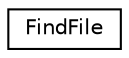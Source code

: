digraph "Graphical Class Hierarchy"
{
 // LATEX_PDF_SIZE
  edge [fontname="Helvetica",fontsize="10",labelfontname="Helvetica",labelfontsize="10"];
  node [fontname="Helvetica",fontsize="10",shape=record];
  rankdir="LR";
  Node0 [label="FindFile",height=0.2,width=0.4,color="black", fillcolor="white", style="filled",URL="$classFindFile.html",tooltip=" "];
}

